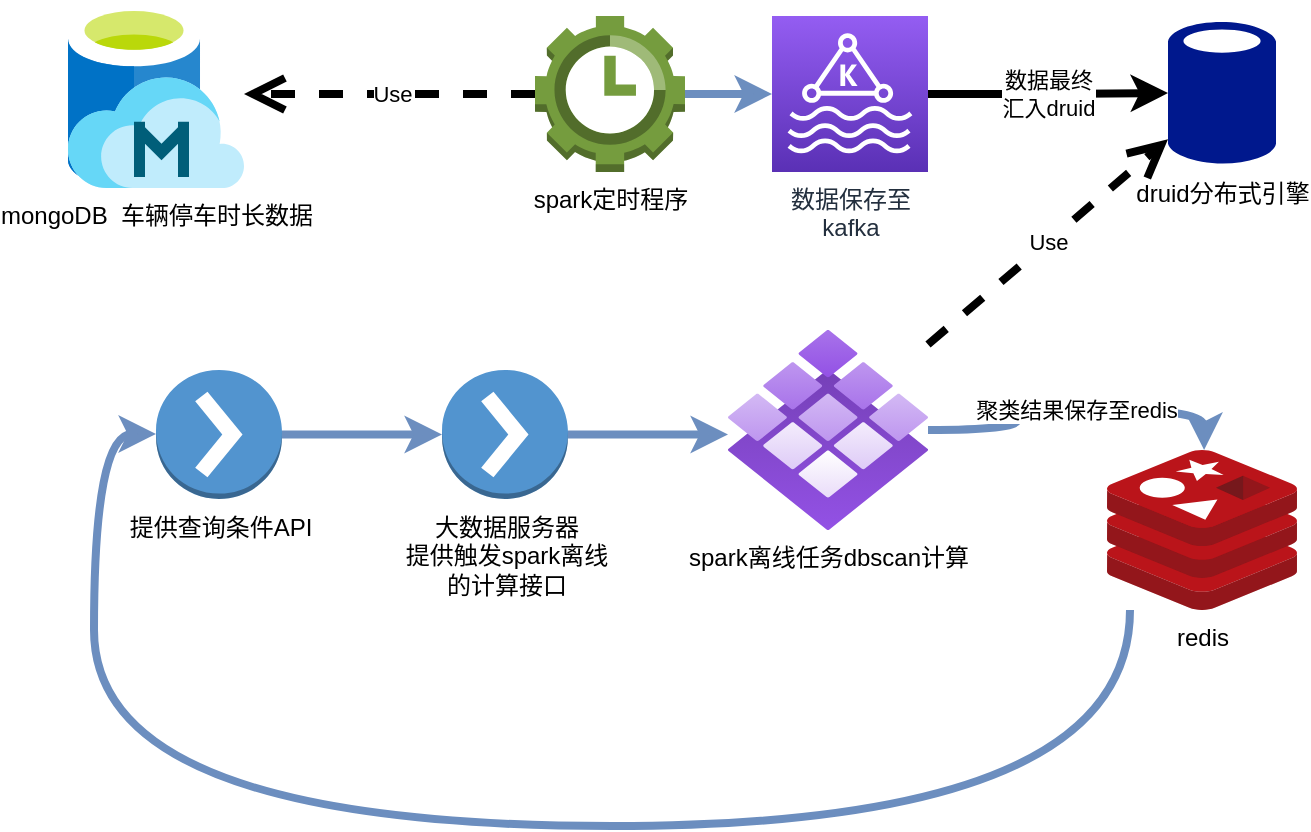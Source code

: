 <mxfile version="12.2.4" type="github" pages="1">
  <diagram id="L4WbK76gIzjxOnFG95fo" name="Page-1">
    <mxGraphModel dx="984" dy="885" grid="0" gridSize="10" guides="1" tooltips="1" connect="1" arrows="1" fold="1" page="0" pageScale="1" pageWidth="827" pageHeight="1169" background="none" math="0" shadow="0">
      <root>
        <mxCell id="0"/>
        <mxCell id="1" parent="0"/>
        <mxCell id="fUflsA1uZveHPatxNksZ-9" value="mongoDB&amp;nbsp; 车辆停车时长数据" style="aspect=fixed;html=1;points=[];align=center;image;fontSize=12;image=img/lib/mscae/Managed_Databases.svg;" parent="1" vertex="1">
          <mxGeometry x="116" y="-135" width="88" height="94" as="geometry"/>
        </mxCell>
        <mxCell id="c5coazDtm47vXDaHpvgy-4" value="" style="edgeStyle=orthogonalEdgeStyle;orthogonalLoop=1;jettySize=auto;html=1;fillColor=#dae8fc;strokeColor=#6c8ebf;curved=1;strokeWidth=4;" parent="1" source="c5coazDtm47vXDaHpvgy-1" target="c5coazDtm47vXDaHpvgy-3" edge="1">
          <mxGeometry relative="1" as="geometry"/>
        </mxCell>
        <mxCell id="c5coazDtm47vXDaHpvgy-1" value="提供查询条件API" style="outlineConnect=0;dashed=0;verticalLabelPosition=bottom;verticalAlign=top;align=center;html=1;shape=mxgraph.aws3.action;fillColor=#5294CF;gradientColor=none;" parent="1" vertex="1">
          <mxGeometry x="160" y="50" width="63" height="64.5" as="geometry"/>
        </mxCell>
        <mxCell id="c5coazDtm47vXDaHpvgy-8" value="" style="edgeStyle=orthogonalEdgeStyle;curved=1;orthogonalLoop=1;jettySize=auto;html=1;strokeWidth=4;fillColor=#dae8fc;strokeColor=#6c8ebf;" parent="1" source="c5coazDtm47vXDaHpvgy-3" edge="1">
          <mxGeometry relative="1" as="geometry">
            <mxPoint x="446" y="82.25" as="targetPoint"/>
          </mxGeometry>
        </mxCell>
        <mxCell id="c5coazDtm47vXDaHpvgy-3" value="大数据服务器&lt;br&gt;提供触发spark离线&lt;br&gt;的计算接口" style="outlineConnect=0;dashed=0;verticalLabelPosition=bottom;verticalAlign=top;align=center;html=1;shape=mxgraph.aws3.action;fillColor=#5294CF;gradientColor=none;" parent="1" vertex="1">
          <mxGeometry x="303" y="50" width="63" height="64.5" as="geometry"/>
        </mxCell>
        <mxCell id="c5coazDtm47vXDaHpvgy-17" value="聚类结果保存至redis" style="edgeStyle=orthogonalEdgeStyle;curved=1;orthogonalLoop=1;jettySize=auto;html=1;strokeWidth=4;entryX=0.511;entryY=0;entryDx=0;entryDy=0;entryPerimeter=0;fillColor=#dae8fc;strokeColor=#6c8ebf;" parent="1" source="c5coazDtm47vXDaHpvgy-9" target="c5coazDtm47vXDaHpvgy-15" edge="1">
          <mxGeometry relative="1" as="geometry">
            <mxPoint x="496" y="210" as="targetPoint"/>
          </mxGeometry>
        </mxCell>
        <mxCell id="c5coazDtm47vXDaHpvgy-9" value="spark离线任务dbscan计算" style="aspect=fixed;html=1;points=[];align=center;image;fontSize=12;image=img/lib/mscae/DC_OS.svg;dashed=0;fontFamily=Helvetica;fontColor=#000000;strokeColor=#000000;fillColor=#03B5BB;" parent="1" vertex="1">
          <mxGeometry x="446" y="30" width="100" height="100" as="geometry"/>
        </mxCell>
        <mxCell id="c5coazDtm47vXDaHpvgy-19" value="" style="edgeStyle=orthogonalEdgeStyle;curved=1;orthogonalLoop=1;jettySize=auto;html=1;strokeWidth=4;fillColor=#dae8fc;strokeColor=#6c8ebf;" parent="1" source="c5coazDtm47vXDaHpvgy-15" target="c5coazDtm47vXDaHpvgy-1" edge="1">
          <mxGeometry relative="1" as="geometry">
            <mxPoint x="253" y="277.5" as="targetPoint"/>
            <Array as="points">
              <mxPoint x="647" y="278"/>
              <mxPoint x="129" y="278"/>
              <mxPoint x="129" y="82"/>
            </Array>
          </mxGeometry>
        </mxCell>
        <mxCell id="c5coazDtm47vXDaHpvgy-15" value="redis" style="aspect=fixed;html=1;points=[];align=center;image;fontSize=12;image=img/lib/mscae/Cache_Redis_Product.svg;" parent="1" vertex="1">
          <mxGeometry x="635.5" y="90" width="95" height="80" as="geometry"/>
        </mxCell>
        <mxCell id="WQ_rB6_KfM2h-QvSV6rr-1" value="druid分布式引擎" style="aspect=fixed;pointerEvents=1;shadow=0;dashed=0;html=1;strokeColor=none;labelPosition=center;verticalLabelPosition=bottom;verticalAlign=top;align=center;fillColor=#00188D;shape=mxgraph.mscae.enterprise.database_generic" vertex="1" parent="1">
          <mxGeometry x="666" y="-125" width="54" height="73" as="geometry"/>
        </mxCell>
        <mxCell id="WQ_rB6_KfM2h-QvSV6rr-10" value="" style="edgeStyle=orthogonalEdgeStyle;rounded=0;orthogonalLoop=1;jettySize=auto;html=1;strokeWidth=4;fillColor=#dae8fc;strokeColor=#6c8ebf;" edge="1" parent="1" source="WQ_rB6_KfM2h-QvSV6rr-2" target="WQ_rB6_KfM2h-QvSV6rr-4">
          <mxGeometry relative="1" as="geometry"/>
        </mxCell>
        <mxCell id="WQ_rB6_KfM2h-QvSV6rr-2" value="spark定时程序&lt;br&gt;" style="outlineConnect=0;dashed=0;verticalLabelPosition=bottom;verticalAlign=top;align=center;html=1;shape=mxgraph.aws3.maintenance_window;fillColor=#759C3E;gradientColor=none;" vertex="1" parent="1">
          <mxGeometry x="349.5" y="-127" width="75" height="78" as="geometry"/>
        </mxCell>
        <mxCell id="WQ_rB6_KfM2h-QvSV6rr-16" value="数据最终&lt;br&gt;汇入druid" style="edgeStyle=orthogonalEdgeStyle;rounded=0;orthogonalLoop=1;jettySize=auto;html=1;strokeWidth=4;entryX=0;entryY=0.5;entryDx=0;entryDy=0;entryPerimeter=0;" edge="1" parent="1" source="WQ_rB6_KfM2h-QvSV6rr-4" target="WQ_rB6_KfM2h-QvSV6rr-1">
          <mxGeometry relative="1" as="geometry">
            <mxPoint x="626" y="-88" as="targetPoint"/>
          </mxGeometry>
        </mxCell>
        <mxCell id="WQ_rB6_KfM2h-QvSV6rr-4" value="数据保存至&lt;br&gt;kafka" style="outlineConnect=0;fontColor=#232F3E;gradientColor=#945DF2;gradientDirection=north;fillColor=#5A30B5;strokeColor=#ffffff;dashed=0;verticalLabelPosition=bottom;verticalAlign=top;align=center;html=1;fontSize=12;fontStyle=0;aspect=fixed;shape=mxgraph.aws4.resourceIcon;resIcon=mxgraph.aws4.managed_streaming_for_kafka;" vertex="1" parent="1">
          <mxGeometry x="468" y="-127" width="78" height="78" as="geometry"/>
        </mxCell>
        <mxCell id="WQ_rB6_KfM2h-QvSV6rr-19" value="Use" style="endArrow=open;endSize=12;dashed=1;html=1;strokeWidth=4;" edge="1" parent="1" source="c5coazDtm47vXDaHpvgy-9" target="WQ_rB6_KfM2h-QvSV6rr-1">
          <mxGeometry width="160" relative="1" as="geometry">
            <mxPoint x="264.5" y="24" as="sourcePoint"/>
            <mxPoint x="424.5" y="24" as="targetPoint"/>
          </mxGeometry>
        </mxCell>
        <mxCell id="WQ_rB6_KfM2h-QvSV6rr-22" value="Use" style="endArrow=open;endSize=12;dashed=1;html=1;strokeWidth=4;exitX=0;exitY=0.5;exitDx=0;exitDy=0;exitPerimeter=0;" edge="1" parent="1" source="WQ_rB6_KfM2h-QvSV6rr-2" target="fUflsA1uZveHPatxNksZ-9">
          <mxGeometry x="-0.013" width="160" relative="1" as="geometry">
            <mxPoint x="212" y="-168" as="sourcePoint"/>
            <mxPoint x="372" y="-168" as="targetPoint"/>
            <mxPoint as="offset"/>
          </mxGeometry>
        </mxCell>
      </root>
    </mxGraphModel>
  </diagram>
</mxfile>
